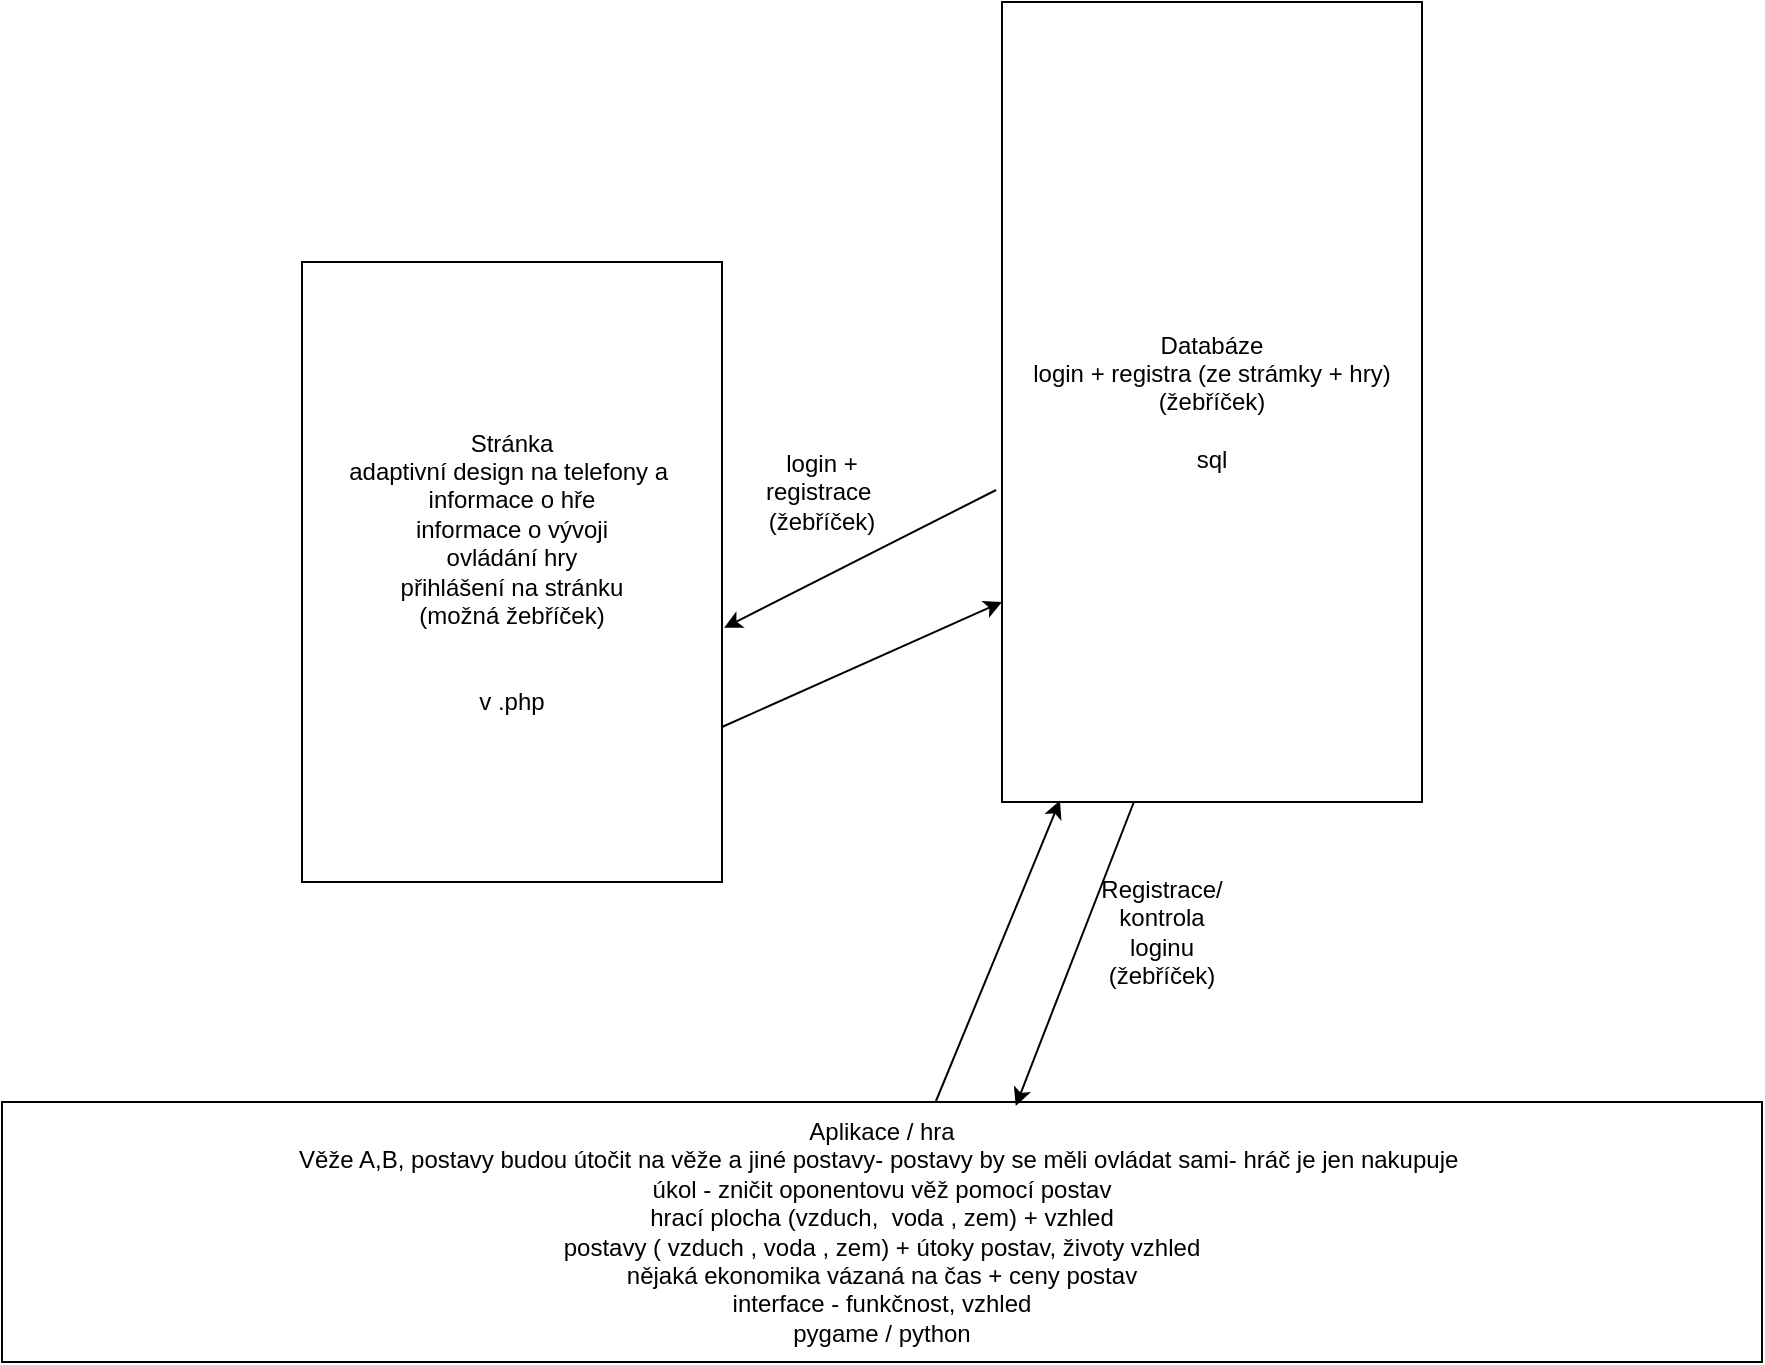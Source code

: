 <mxfile version="28.2.0">
  <diagram name="Stránka-1" id="wjy4-5sGzTB-8bAchug0">
    <mxGraphModel dx="2245" dy="786" grid="1" gridSize="10" guides="1" tooltips="1" connect="1" arrows="1" fold="1" page="1" pageScale="1" pageWidth="827" pageHeight="1169" math="0" shadow="0">
      <root>
        <mxCell id="0" />
        <mxCell id="1" parent="0" />
        <mxCell id="lMKcsYPkDcN1CymjCJAh-1" value="Stránka&lt;div&gt;adaptivní design na telefony a&amp;nbsp;&lt;br&gt;&lt;div&gt;informace o hře&lt;/div&gt;&lt;div&gt;informace o vývoji&lt;/div&gt;&lt;div&gt;ovládání hry&lt;/div&gt;&lt;div&gt;přihlášení na stránku&lt;/div&gt;&lt;div&gt;(možná žebříček)&lt;/div&gt;&lt;div&gt;&lt;br&gt;&lt;/div&gt;&lt;/div&gt;&lt;div&gt;&lt;br&gt;&lt;/div&gt;&lt;div&gt;v .php&lt;/div&gt;" style="rounded=0;whiteSpace=wrap;html=1;" vertex="1" parent="1">
          <mxGeometry x="140" y="180" width="210" height="310" as="geometry" />
        </mxCell>
        <mxCell id="lMKcsYPkDcN1CymjCJAh-2" value="Databáze&lt;div&gt;login + registra (ze strámky + hry)&lt;/div&gt;&lt;div&gt;(žebříček)&lt;/div&gt;&lt;div&gt;&lt;br&gt;&lt;/div&gt;&lt;div&gt;sql&lt;/div&gt;" style="rounded=0;whiteSpace=wrap;html=1;" vertex="1" parent="1">
          <mxGeometry x="490" y="50" width="210" height="400" as="geometry" />
        </mxCell>
        <mxCell id="lMKcsYPkDcN1CymjCJAh-4" value="Aplikace / hra&lt;div&gt;Věže A,B, postavy budou útočit na věže a jiné postavy- postavy by se měli ovládat sami- hráč je jen nakupuje&amp;nbsp;&lt;br&gt;úkol - zničit oponentovu věž pomocí postav&lt;br&gt;hrací plocha (vzduch,&amp;nbsp; voda , zem) + vzhled&lt;/div&gt;&lt;div&gt;postavy ( vzduch , voda , zem) + útoky postav, životy vzhled&lt;/div&gt;&lt;div&gt;nějaká ekonomika vázaná na čas + ceny postav&lt;/div&gt;&lt;div&gt;interface - funkčnost, vzhled&lt;/div&gt;&lt;div&gt;pygame / python&lt;/div&gt;" style="rounded=0;whiteSpace=wrap;html=1;" vertex="1" parent="1">
          <mxGeometry x="-10" y="600" width="880" height="130" as="geometry" />
        </mxCell>
        <mxCell id="lMKcsYPkDcN1CymjCJAh-5" value="" style="endArrow=classic;html=1;rounded=0;entryX=0.138;entryY=0.998;entryDx=0;entryDy=0;entryPerimeter=0;" edge="1" parent="1" source="lMKcsYPkDcN1CymjCJAh-4" target="lMKcsYPkDcN1CymjCJAh-2">
          <mxGeometry width="50" height="50" relative="1" as="geometry">
            <mxPoint x="390" y="430" as="sourcePoint" />
            <mxPoint x="440" y="380" as="targetPoint" />
          </mxGeometry>
        </mxCell>
        <mxCell id="lMKcsYPkDcN1CymjCJAh-6" value="" style="endArrow=classic;html=1;rounded=0;exitX=0.314;exitY=1;exitDx=0;exitDy=0;exitPerimeter=0;entryX=0.576;entryY=0.015;entryDx=0;entryDy=0;entryPerimeter=0;" edge="1" parent="1" source="lMKcsYPkDcN1CymjCJAh-2" target="lMKcsYPkDcN1CymjCJAh-4">
          <mxGeometry width="50" height="50" relative="1" as="geometry">
            <mxPoint x="390" y="430" as="sourcePoint" />
            <mxPoint x="440" y="380" as="targetPoint" />
          </mxGeometry>
        </mxCell>
        <mxCell id="lMKcsYPkDcN1CymjCJAh-9" value="" style="endArrow=classic;html=1;rounded=0;exitX=1;exitY=0.75;exitDx=0;exitDy=0;entryX=0;entryY=0.75;entryDx=0;entryDy=0;" edge="1" parent="1" source="lMKcsYPkDcN1CymjCJAh-1" target="lMKcsYPkDcN1CymjCJAh-2">
          <mxGeometry width="50" height="50" relative="1" as="geometry">
            <mxPoint x="390" y="430" as="sourcePoint" />
            <mxPoint x="440" y="380" as="targetPoint" />
          </mxGeometry>
        </mxCell>
        <mxCell id="lMKcsYPkDcN1CymjCJAh-10" value="" style="endArrow=classic;html=1;rounded=0;exitX=-0.014;exitY=0.61;exitDx=0;exitDy=0;exitPerimeter=0;entryX=1.005;entryY=0.59;entryDx=0;entryDy=0;entryPerimeter=0;" edge="1" parent="1" source="lMKcsYPkDcN1CymjCJAh-2" target="lMKcsYPkDcN1CymjCJAh-1">
          <mxGeometry width="50" height="50" relative="1" as="geometry">
            <mxPoint x="390" y="430" as="sourcePoint" />
            <mxPoint x="440" y="380" as="targetPoint" />
          </mxGeometry>
        </mxCell>
        <mxCell id="lMKcsYPkDcN1CymjCJAh-11" value="Registrace/ kontrola loginu&lt;div&gt;(žebříček)&lt;/div&gt;" style="text;html=1;align=center;verticalAlign=middle;whiteSpace=wrap;rounded=0;" vertex="1" parent="1">
          <mxGeometry x="540" y="500" width="60" height="30" as="geometry" />
        </mxCell>
        <mxCell id="lMKcsYPkDcN1CymjCJAh-12" value="login + registrace&amp;nbsp;&lt;br&gt;(žebříček)" style="text;html=1;align=center;verticalAlign=middle;whiteSpace=wrap;rounded=0;" vertex="1" parent="1">
          <mxGeometry x="370" y="280" width="60" height="30" as="geometry" />
        </mxCell>
      </root>
    </mxGraphModel>
  </diagram>
</mxfile>
